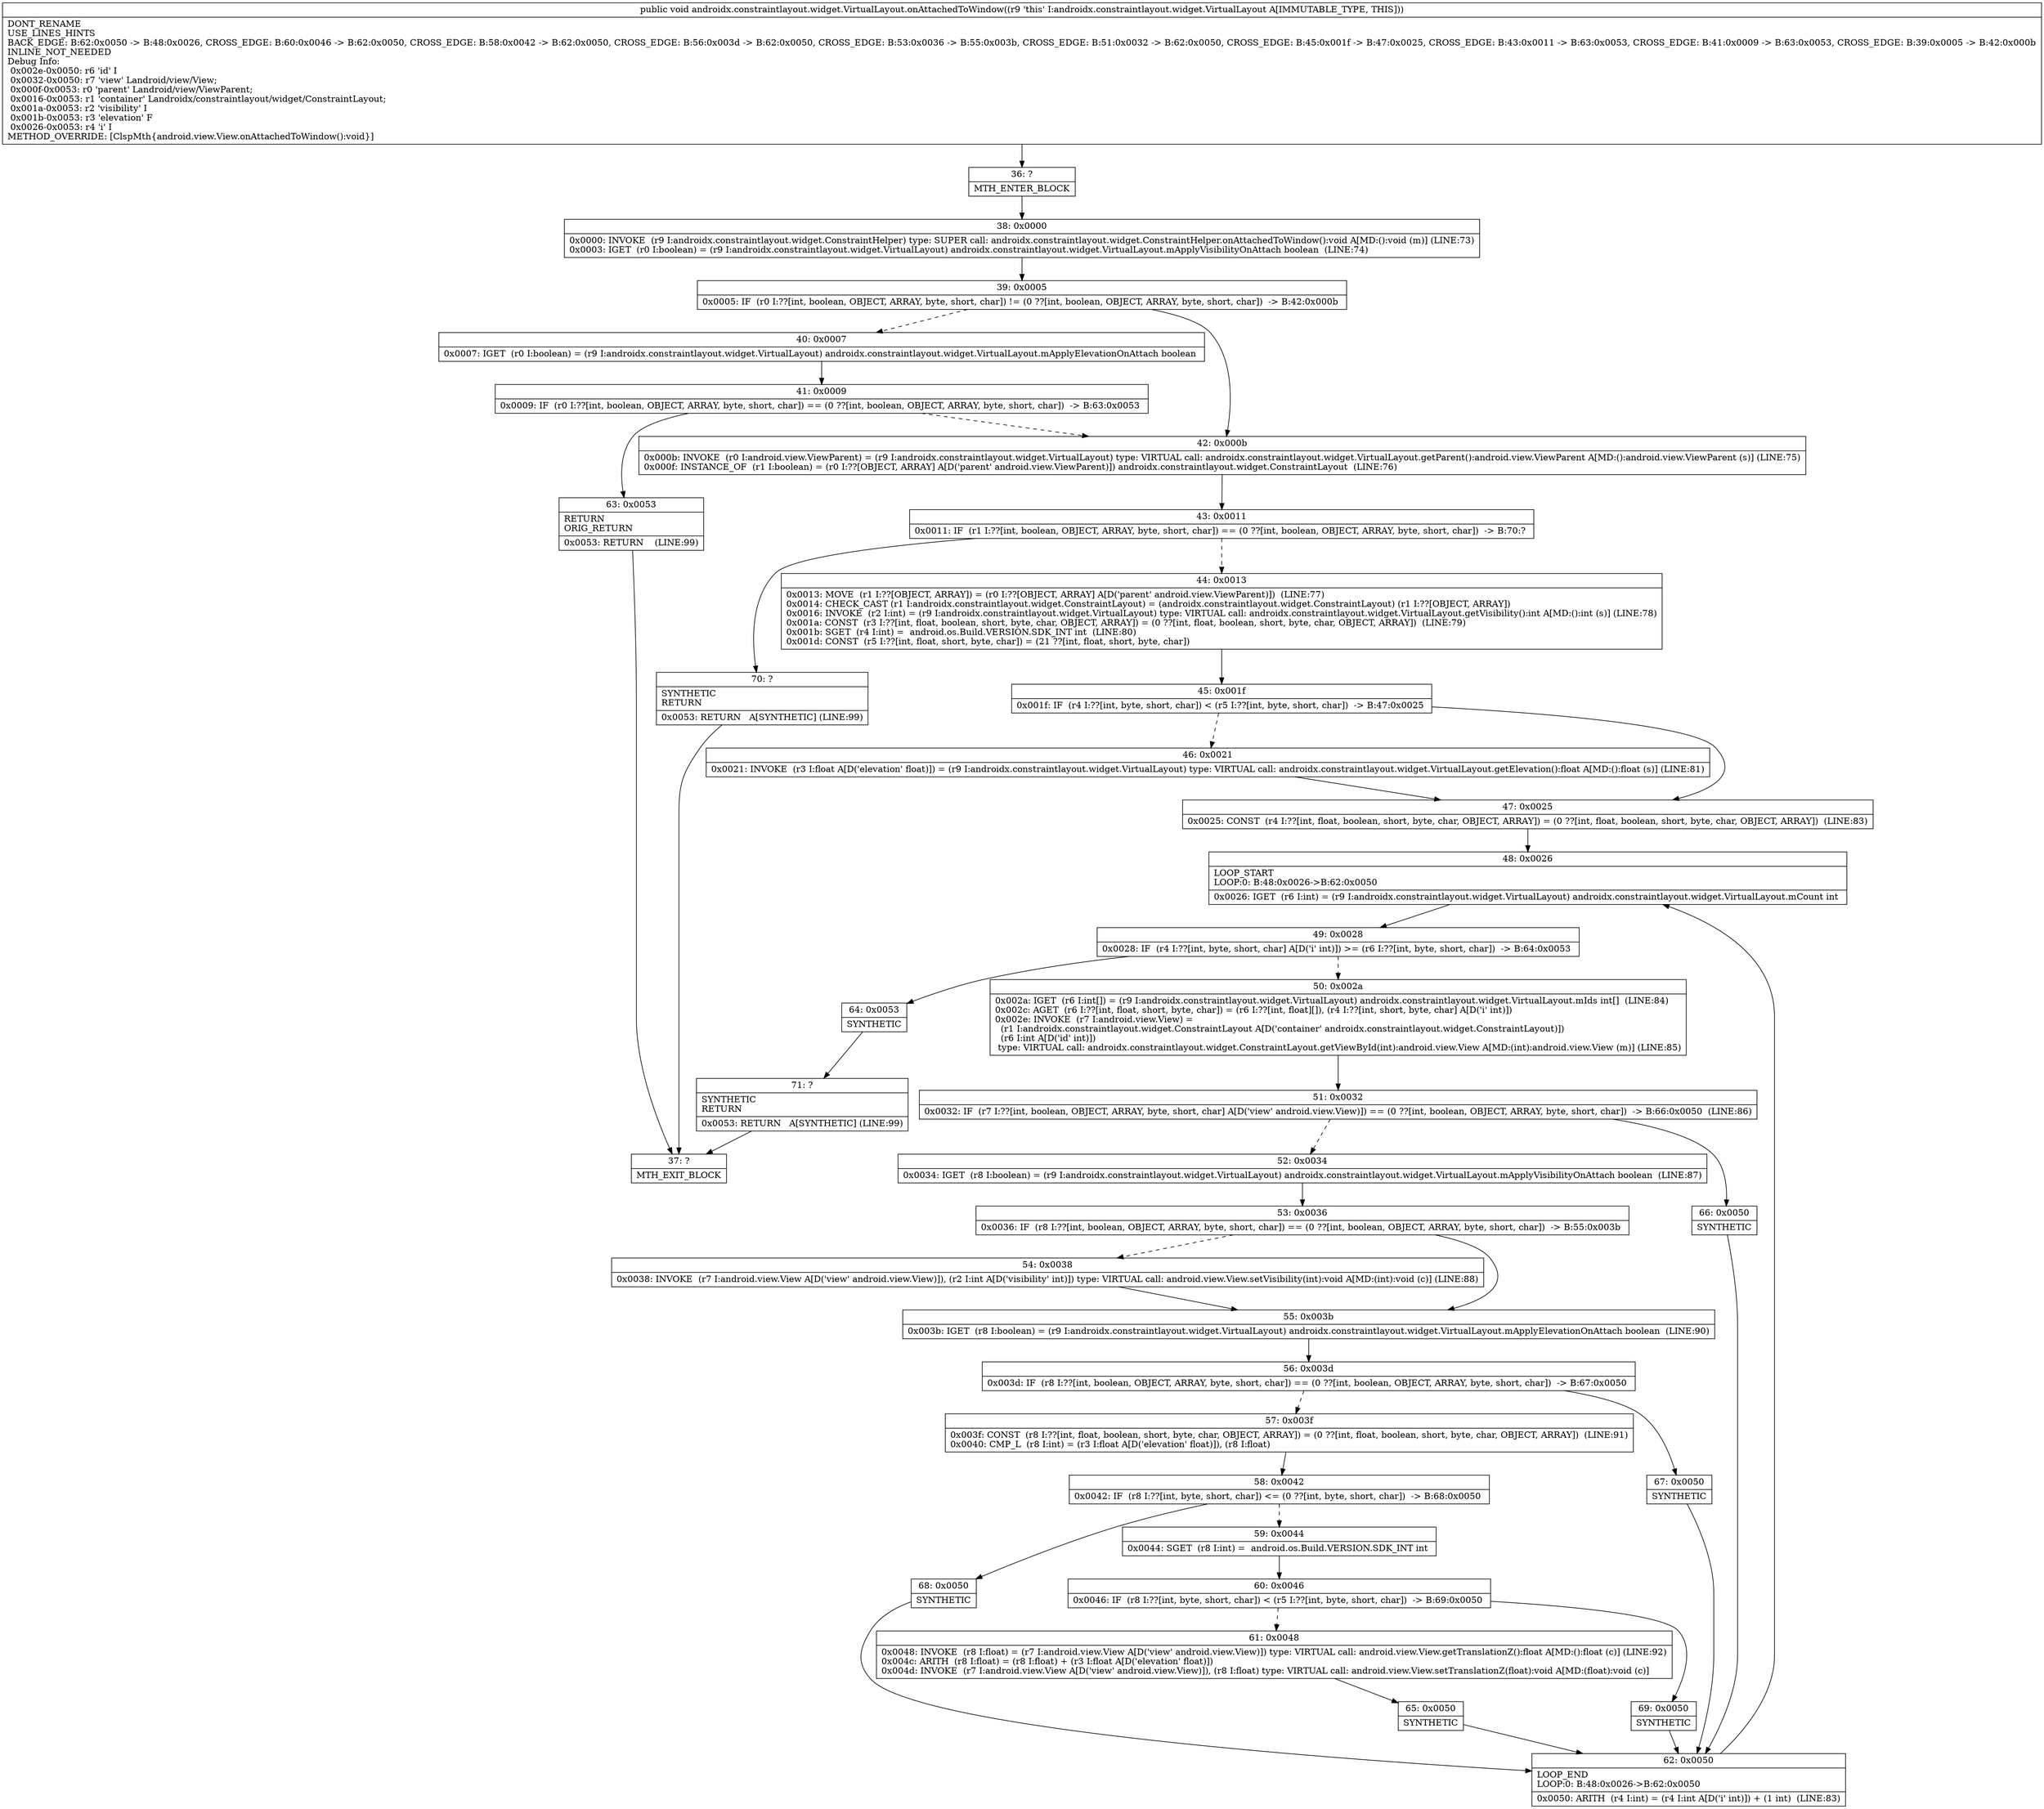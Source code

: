 digraph "CFG forandroidx.constraintlayout.widget.VirtualLayout.onAttachedToWindow()V" {
Node_36 [shape=record,label="{36\:\ ?|MTH_ENTER_BLOCK\l}"];
Node_38 [shape=record,label="{38\:\ 0x0000|0x0000: INVOKE  (r9 I:androidx.constraintlayout.widget.ConstraintHelper) type: SUPER call: androidx.constraintlayout.widget.ConstraintHelper.onAttachedToWindow():void A[MD:():void (m)] (LINE:73)\l0x0003: IGET  (r0 I:boolean) = (r9 I:androidx.constraintlayout.widget.VirtualLayout) androidx.constraintlayout.widget.VirtualLayout.mApplyVisibilityOnAttach boolean  (LINE:74)\l}"];
Node_39 [shape=record,label="{39\:\ 0x0005|0x0005: IF  (r0 I:??[int, boolean, OBJECT, ARRAY, byte, short, char]) != (0 ??[int, boolean, OBJECT, ARRAY, byte, short, char])  \-\> B:42:0x000b \l}"];
Node_40 [shape=record,label="{40\:\ 0x0007|0x0007: IGET  (r0 I:boolean) = (r9 I:androidx.constraintlayout.widget.VirtualLayout) androidx.constraintlayout.widget.VirtualLayout.mApplyElevationOnAttach boolean \l}"];
Node_41 [shape=record,label="{41\:\ 0x0009|0x0009: IF  (r0 I:??[int, boolean, OBJECT, ARRAY, byte, short, char]) == (0 ??[int, boolean, OBJECT, ARRAY, byte, short, char])  \-\> B:63:0x0053 \l}"];
Node_63 [shape=record,label="{63\:\ 0x0053|RETURN\lORIG_RETURN\l|0x0053: RETURN    (LINE:99)\l}"];
Node_37 [shape=record,label="{37\:\ ?|MTH_EXIT_BLOCK\l}"];
Node_42 [shape=record,label="{42\:\ 0x000b|0x000b: INVOKE  (r0 I:android.view.ViewParent) = (r9 I:androidx.constraintlayout.widget.VirtualLayout) type: VIRTUAL call: androidx.constraintlayout.widget.VirtualLayout.getParent():android.view.ViewParent A[MD:():android.view.ViewParent (s)] (LINE:75)\l0x000f: INSTANCE_OF  (r1 I:boolean) = (r0 I:??[OBJECT, ARRAY] A[D('parent' android.view.ViewParent)]) androidx.constraintlayout.widget.ConstraintLayout  (LINE:76)\l}"];
Node_43 [shape=record,label="{43\:\ 0x0011|0x0011: IF  (r1 I:??[int, boolean, OBJECT, ARRAY, byte, short, char]) == (0 ??[int, boolean, OBJECT, ARRAY, byte, short, char])  \-\> B:70:? \l}"];
Node_44 [shape=record,label="{44\:\ 0x0013|0x0013: MOVE  (r1 I:??[OBJECT, ARRAY]) = (r0 I:??[OBJECT, ARRAY] A[D('parent' android.view.ViewParent)])  (LINE:77)\l0x0014: CHECK_CAST (r1 I:androidx.constraintlayout.widget.ConstraintLayout) = (androidx.constraintlayout.widget.ConstraintLayout) (r1 I:??[OBJECT, ARRAY]) \l0x0016: INVOKE  (r2 I:int) = (r9 I:androidx.constraintlayout.widget.VirtualLayout) type: VIRTUAL call: androidx.constraintlayout.widget.VirtualLayout.getVisibility():int A[MD:():int (s)] (LINE:78)\l0x001a: CONST  (r3 I:??[int, float, boolean, short, byte, char, OBJECT, ARRAY]) = (0 ??[int, float, boolean, short, byte, char, OBJECT, ARRAY])  (LINE:79)\l0x001b: SGET  (r4 I:int) =  android.os.Build.VERSION.SDK_INT int  (LINE:80)\l0x001d: CONST  (r5 I:??[int, float, short, byte, char]) = (21 ??[int, float, short, byte, char]) \l}"];
Node_45 [shape=record,label="{45\:\ 0x001f|0x001f: IF  (r4 I:??[int, byte, short, char]) \< (r5 I:??[int, byte, short, char])  \-\> B:47:0x0025 \l}"];
Node_46 [shape=record,label="{46\:\ 0x0021|0x0021: INVOKE  (r3 I:float A[D('elevation' float)]) = (r9 I:androidx.constraintlayout.widget.VirtualLayout) type: VIRTUAL call: androidx.constraintlayout.widget.VirtualLayout.getElevation():float A[MD:():float (s)] (LINE:81)\l}"];
Node_47 [shape=record,label="{47\:\ 0x0025|0x0025: CONST  (r4 I:??[int, float, boolean, short, byte, char, OBJECT, ARRAY]) = (0 ??[int, float, boolean, short, byte, char, OBJECT, ARRAY])  (LINE:83)\l}"];
Node_48 [shape=record,label="{48\:\ 0x0026|LOOP_START\lLOOP:0: B:48:0x0026\-\>B:62:0x0050\l|0x0026: IGET  (r6 I:int) = (r9 I:androidx.constraintlayout.widget.VirtualLayout) androidx.constraintlayout.widget.VirtualLayout.mCount int \l}"];
Node_49 [shape=record,label="{49\:\ 0x0028|0x0028: IF  (r4 I:??[int, byte, short, char] A[D('i' int)]) \>= (r6 I:??[int, byte, short, char])  \-\> B:64:0x0053 \l}"];
Node_50 [shape=record,label="{50\:\ 0x002a|0x002a: IGET  (r6 I:int[]) = (r9 I:androidx.constraintlayout.widget.VirtualLayout) androidx.constraintlayout.widget.VirtualLayout.mIds int[]  (LINE:84)\l0x002c: AGET  (r6 I:??[int, float, short, byte, char]) = (r6 I:??[int, float][]), (r4 I:??[int, short, byte, char] A[D('i' int)]) \l0x002e: INVOKE  (r7 I:android.view.View) = \l  (r1 I:androidx.constraintlayout.widget.ConstraintLayout A[D('container' androidx.constraintlayout.widget.ConstraintLayout)])\l  (r6 I:int A[D('id' int)])\l type: VIRTUAL call: androidx.constraintlayout.widget.ConstraintLayout.getViewById(int):android.view.View A[MD:(int):android.view.View (m)] (LINE:85)\l}"];
Node_51 [shape=record,label="{51\:\ 0x0032|0x0032: IF  (r7 I:??[int, boolean, OBJECT, ARRAY, byte, short, char] A[D('view' android.view.View)]) == (0 ??[int, boolean, OBJECT, ARRAY, byte, short, char])  \-\> B:66:0x0050  (LINE:86)\l}"];
Node_52 [shape=record,label="{52\:\ 0x0034|0x0034: IGET  (r8 I:boolean) = (r9 I:androidx.constraintlayout.widget.VirtualLayout) androidx.constraintlayout.widget.VirtualLayout.mApplyVisibilityOnAttach boolean  (LINE:87)\l}"];
Node_53 [shape=record,label="{53\:\ 0x0036|0x0036: IF  (r8 I:??[int, boolean, OBJECT, ARRAY, byte, short, char]) == (0 ??[int, boolean, OBJECT, ARRAY, byte, short, char])  \-\> B:55:0x003b \l}"];
Node_54 [shape=record,label="{54\:\ 0x0038|0x0038: INVOKE  (r7 I:android.view.View A[D('view' android.view.View)]), (r2 I:int A[D('visibility' int)]) type: VIRTUAL call: android.view.View.setVisibility(int):void A[MD:(int):void (c)] (LINE:88)\l}"];
Node_55 [shape=record,label="{55\:\ 0x003b|0x003b: IGET  (r8 I:boolean) = (r9 I:androidx.constraintlayout.widget.VirtualLayout) androidx.constraintlayout.widget.VirtualLayout.mApplyElevationOnAttach boolean  (LINE:90)\l}"];
Node_56 [shape=record,label="{56\:\ 0x003d|0x003d: IF  (r8 I:??[int, boolean, OBJECT, ARRAY, byte, short, char]) == (0 ??[int, boolean, OBJECT, ARRAY, byte, short, char])  \-\> B:67:0x0050 \l}"];
Node_57 [shape=record,label="{57\:\ 0x003f|0x003f: CONST  (r8 I:??[int, float, boolean, short, byte, char, OBJECT, ARRAY]) = (0 ??[int, float, boolean, short, byte, char, OBJECT, ARRAY])  (LINE:91)\l0x0040: CMP_L  (r8 I:int) = (r3 I:float A[D('elevation' float)]), (r8 I:float) \l}"];
Node_58 [shape=record,label="{58\:\ 0x0042|0x0042: IF  (r8 I:??[int, byte, short, char]) \<= (0 ??[int, byte, short, char])  \-\> B:68:0x0050 \l}"];
Node_59 [shape=record,label="{59\:\ 0x0044|0x0044: SGET  (r8 I:int) =  android.os.Build.VERSION.SDK_INT int \l}"];
Node_60 [shape=record,label="{60\:\ 0x0046|0x0046: IF  (r8 I:??[int, byte, short, char]) \< (r5 I:??[int, byte, short, char])  \-\> B:69:0x0050 \l}"];
Node_61 [shape=record,label="{61\:\ 0x0048|0x0048: INVOKE  (r8 I:float) = (r7 I:android.view.View A[D('view' android.view.View)]) type: VIRTUAL call: android.view.View.getTranslationZ():float A[MD:():float (c)] (LINE:92)\l0x004c: ARITH  (r8 I:float) = (r8 I:float) + (r3 I:float A[D('elevation' float)]) \l0x004d: INVOKE  (r7 I:android.view.View A[D('view' android.view.View)]), (r8 I:float) type: VIRTUAL call: android.view.View.setTranslationZ(float):void A[MD:(float):void (c)]\l}"];
Node_65 [shape=record,label="{65\:\ 0x0050|SYNTHETIC\l}"];
Node_62 [shape=record,label="{62\:\ 0x0050|LOOP_END\lLOOP:0: B:48:0x0026\-\>B:62:0x0050\l|0x0050: ARITH  (r4 I:int) = (r4 I:int A[D('i' int)]) + (1 int)  (LINE:83)\l}"];
Node_69 [shape=record,label="{69\:\ 0x0050|SYNTHETIC\l}"];
Node_68 [shape=record,label="{68\:\ 0x0050|SYNTHETIC\l}"];
Node_67 [shape=record,label="{67\:\ 0x0050|SYNTHETIC\l}"];
Node_66 [shape=record,label="{66\:\ 0x0050|SYNTHETIC\l}"];
Node_64 [shape=record,label="{64\:\ 0x0053|SYNTHETIC\l}"];
Node_71 [shape=record,label="{71\:\ ?|SYNTHETIC\lRETURN\l|0x0053: RETURN   A[SYNTHETIC] (LINE:99)\l}"];
Node_70 [shape=record,label="{70\:\ ?|SYNTHETIC\lRETURN\l|0x0053: RETURN   A[SYNTHETIC] (LINE:99)\l}"];
MethodNode[shape=record,label="{public void androidx.constraintlayout.widget.VirtualLayout.onAttachedToWindow((r9 'this' I:androidx.constraintlayout.widget.VirtualLayout A[IMMUTABLE_TYPE, THIS]))  | DONT_RENAME\lUSE_LINES_HINTS\lBACK_EDGE: B:62:0x0050 \-\> B:48:0x0026, CROSS_EDGE: B:60:0x0046 \-\> B:62:0x0050, CROSS_EDGE: B:58:0x0042 \-\> B:62:0x0050, CROSS_EDGE: B:56:0x003d \-\> B:62:0x0050, CROSS_EDGE: B:53:0x0036 \-\> B:55:0x003b, CROSS_EDGE: B:51:0x0032 \-\> B:62:0x0050, CROSS_EDGE: B:45:0x001f \-\> B:47:0x0025, CROSS_EDGE: B:43:0x0011 \-\> B:63:0x0053, CROSS_EDGE: B:41:0x0009 \-\> B:63:0x0053, CROSS_EDGE: B:39:0x0005 \-\> B:42:0x000b\lINLINE_NOT_NEEDED\lDebug Info:\l  0x002e\-0x0050: r6 'id' I\l  0x0032\-0x0050: r7 'view' Landroid\/view\/View;\l  0x000f\-0x0053: r0 'parent' Landroid\/view\/ViewParent;\l  0x0016\-0x0053: r1 'container' Landroidx\/constraintlayout\/widget\/ConstraintLayout;\l  0x001a\-0x0053: r2 'visibility' I\l  0x001b\-0x0053: r3 'elevation' F\l  0x0026\-0x0053: r4 'i' I\lMETHOD_OVERRIDE: [ClspMth\{android.view.View.onAttachedToWindow():void\}]\l}"];
MethodNode -> Node_36;Node_36 -> Node_38;
Node_38 -> Node_39;
Node_39 -> Node_40[style=dashed];
Node_39 -> Node_42;
Node_40 -> Node_41;
Node_41 -> Node_42[style=dashed];
Node_41 -> Node_63;
Node_63 -> Node_37;
Node_42 -> Node_43;
Node_43 -> Node_44[style=dashed];
Node_43 -> Node_70;
Node_44 -> Node_45;
Node_45 -> Node_46[style=dashed];
Node_45 -> Node_47;
Node_46 -> Node_47;
Node_47 -> Node_48;
Node_48 -> Node_49;
Node_49 -> Node_50[style=dashed];
Node_49 -> Node_64;
Node_50 -> Node_51;
Node_51 -> Node_52[style=dashed];
Node_51 -> Node_66;
Node_52 -> Node_53;
Node_53 -> Node_54[style=dashed];
Node_53 -> Node_55;
Node_54 -> Node_55;
Node_55 -> Node_56;
Node_56 -> Node_57[style=dashed];
Node_56 -> Node_67;
Node_57 -> Node_58;
Node_58 -> Node_59[style=dashed];
Node_58 -> Node_68;
Node_59 -> Node_60;
Node_60 -> Node_61[style=dashed];
Node_60 -> Node_69;
Node_61 -> Node_65;
Node_65 -> Node_62;
Node_62 -> Node_48;
Node_69 -> Node_62;
Node_68 -> Node_62;
Node_67 -> Node_62;
Node_66 -> Node_62;
Node_64 -> Node_71;
Node_71 -> Node_37;
Node_70 -> Node_37;
}


